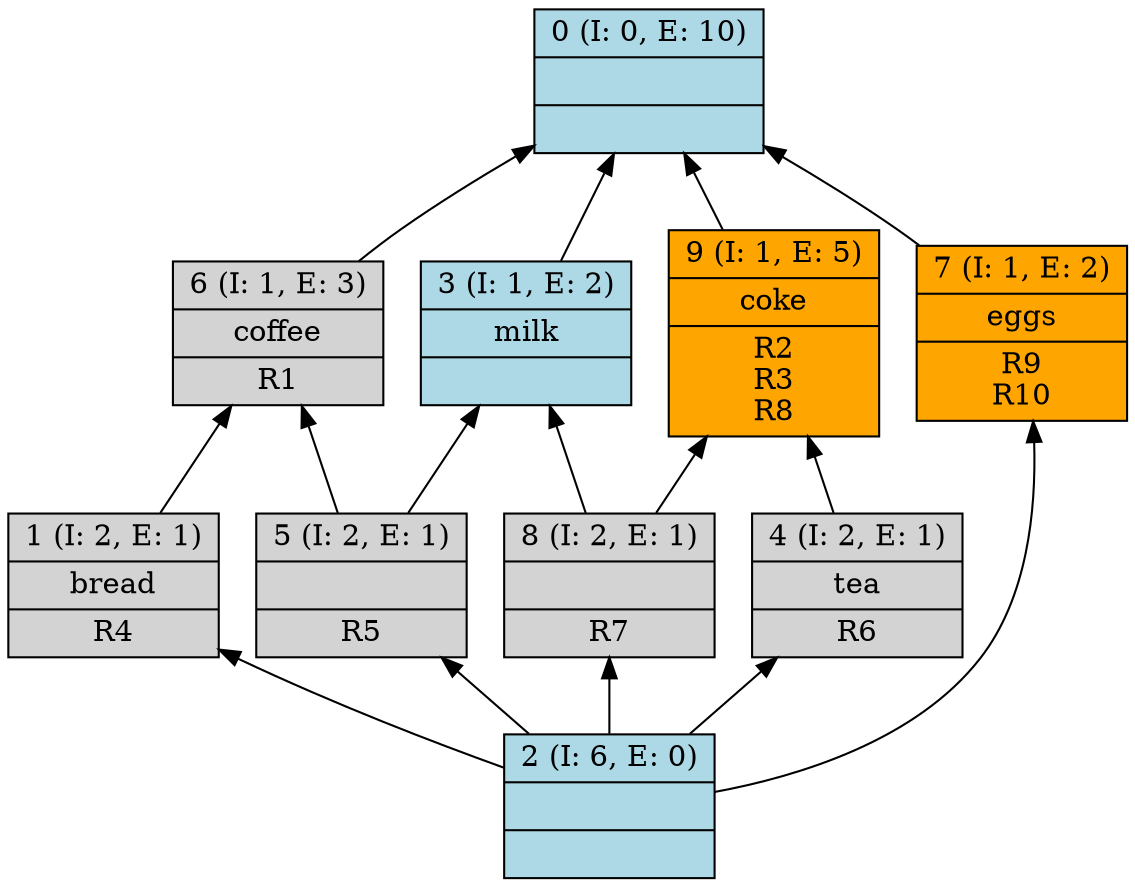 digraph G { 
	rankdir=BT;
0 [shape=record,style=filled,fillcolor=lightblue,label="{0 (I: 0, E: 10)||}"];
1 [shape=record,style=filled,label="{1 (I: 2, E: 1)|bread\n|R4\n}"];
2 [shape=record,style=filled,fillcolor=lightblue,label="{2 (I: 6, E: 0)||}"];
3 [shape=record,style=filled,fillcolor=lightblue,label="{3 (I: 1, E: 2)|milk\n|}"];
4 [shape=record,style=filled,label="{4 (I: 2, E: 1)|tea\n|R6\n}"];
5 [shape=record,style=filled,label="{5 (I: 2, E: 1)||R5\n}"];
6 [shape=record,style=filled,label="{6 (I: 1, E: 3)|coffee\n|R1\n}"];
7 [shape=record,style=filled,fillcolor=orange,label="{7 (I: 1, E: 2)|eggs\n|R9\nR10\n}"];
8 [shape=record,style=filled,label="{8 (I: 2, E: 1)||R7\n}"];
9 [shape=record,style=filled,fillcolor=orange,label="{9 (I: 1, E: 5)|coke\n|R2\nR3\nR8\n}"];
	1 -> 6
	2 -> 1
	2 -> 4
	2 -> 5
	2 -> 7
	2 -> 8
	3 -> 0
	4 -> 9
	5 -> 3
	5 -> 6
	6 -> 0
	7 -> 0
	8 -> 3
	8 -> 9
	9 -> 0
}